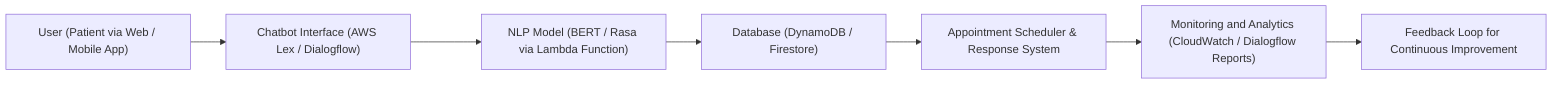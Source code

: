 graph LR
    A["User (Patient via Web / Mobile App)"] --> B["Chatbot Interface (AWS Lex / Dialogflow)"]
    B ---> C["NLP Model (BERT / Rasa via Lambda Function)"]
    C --> D["Database (DynamoDB / Firestore)"]
    D --> E["Appointment Scheduler & Response System"]
    E --> F["Monitoring and Analytics (CloudWatch / Dialogflow Reports)"]
    F --> G["Feedback Loop for Continuous Improvement"]